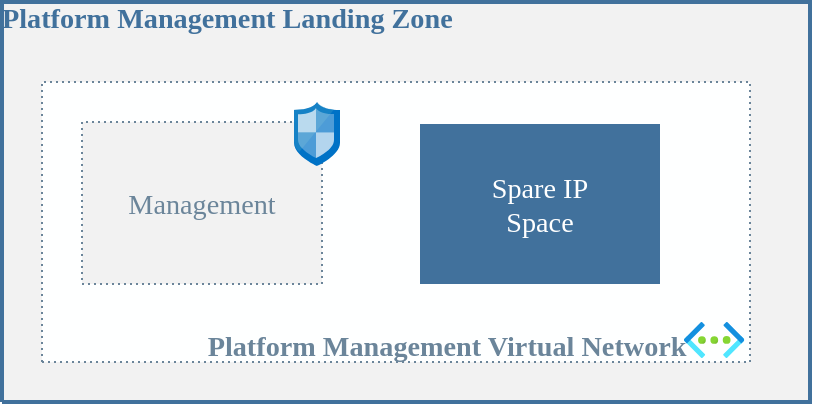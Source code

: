 <mxfile version="24.5.3" type="device">
  <diagram name="Page-1" id="JpocZTel5hPIe9Ioi9x_">
    <mxGraphModel dx="1674" dy="956" grid="0" gridSize="10" guides="1" tooltips="1" connect="1" arrows="1" fold="1" page="0" pageScale="1" pageWidth="850" pageHeight="1100" background="#ffffff" math="0" shadow="0">
      <root>
        <mxCell id="0" />
        <mxCell id="1" parent="0" />
        <UserObject label="&lt;div style=&quot;font-size: 1px&quot;&gt;&lt;p style=&quot;text-align:left;margin-left:0;margin-right:0;margin-top:0px;margin-bottom:0px;text-indent:0;vertical-align:top;direction:ltr;&quot;&gt;&lt;font style=&quot;font-size:14.11px;font-family:Segoe UI Semibold;color:#41719c;direction:ltr;letter-spacing:0px;line-height:120%;opacity:1&quot;&gt;&lt;b&gt;Platform Management Landing Zone&lt;br/&gt;&lt;/b&gt;&lt;/font&gt;&lt;/p&gt;&lt;/div&gt;" tags="Background" id="mpnpZi5hDwiWyhFOGW1A-1">
          <mxCell style="verticalAlign=top;align=left;overflow=width;vsdxID=10183;fillColor=#f2f2f2;gradientColor=none;shape=stencil(nZBLDoAgDERP0z3SIyjew0SURgSD+Lu9kMZoXLhwN9O+tukAlrNpJg1SzDH4QW/URgNYgZTkjA4UkwJUgGXng+6DX1zLfmoymdXo17xh5zmRJ6Q42BWCfc2oJfdAr+Yv+AP9Cb7OJ3H/2JG1HNGz/84klThPVCc=);strokeColor=#41719c;strokeWidth=2;points=[];labelBackgroundColor=none;rounded=0;html=1;whiteSpace=wrap;" parent="1" vertex="1">
            <mxGeometry x="82" y="245" width="404" height="200" as="geometry" />
          </mxCell>
        </UserObject>
        <UserObject label="&lt;div style=&quot;font-size: 1px&quot;&gt;&lt;p style=&quot;margin: 0px; text-indent: 0px; vertical-align: bottom; direction: ltr;&quot;&gt;&lt;font style=&quot;font-size:14.11px;font-family:Segoe UI Semibold;color:#6b859a;direction:ltr;letter-spacing:0px;line-height:120%;opacity:1&quot;&gt;&lt;b&gt;Platform Management Virtual Network&amp;nbsp; &amp;nbsp; &amp;nbsp; &amp;nbsp; &amp;nbsp;&lt;/b&gt;&lt;/font&gt;&lt;font style=&quot;font-size:14.11px;font-family:Segoe UI Semibold;color:#6b859a;direction:ltr;letter-spacing:0px;line-height:120%;opacity:1&quot;&gt;&lt;br&gt;&lt;/font&gt;&lt;/p&gt;&lt;/div&gt;" tags="Background" id="mpnpZi5hDwiWyhFOGW1A-2">
          <mxCell style="verticalAlign=bottom;align=right;overflow=width;vsdxID=10184;fillColor=#feffff;gradientColor=none;shape=stencil(nZBLDoAgDERP0z3SIyjew0SURgSD+Lu9kMZoXLhwN9O+tukAlrNpJg1SzDH4QW/URgNYgZTkjA4UkwJUgGXng+6DX1zLfmoymdXo17xh5zmRJ6Q42BWCfc2oJfdAr+Yv+AP9Cb7OJ3H/2JG1HNGz/84klThPVCc=);dashed=1;dashPattern=1.00 2.00;strokeColor=#6b859a;points=[];labelBackgroundColor=none;rounded=0;html=1;whiteSpace=wrap;" parent="1" vertex="1">
            <mxGeometry x="102" y="285" width="354" height="140" as="geometry" />
          </mxCell>
        </UserObject>
        <UserObject label="&lt;div style=&quot;font-size: 1px&quot;&gt;&lt;font style=&quot;font-size:14.11px;font-family:Segoe UI Semibold;color:#6b859a;direction:ltr;letter-spacing:0px;line-height:120%;opacity:1&quot;&gt;Management&lt;br/&gt;&lt;/font&gt;&lt;/div&gt;" tags="Background" id="mpnpZi5hDwiWyhFOGW1A-3">
          <mxCell style="verticalAlign=middle;align=center;overflow=width;vsdxID=10190;fillColor=#f2f2f2;gradientColor=none;shape=stencil(nZBLDoAgDERP0z3SIyjew0SURgSD+Lu9kMZoXLhwN9O+tukAlrNpJg1SzDH4QW/URgNYgZTkjA4UkwJUgGXng+6DX1zLfmoymdXo17xh5zmRJ6Q42BWCfc2oJfdAr+Yv+AP9Cb7OJ3H/2JG1HNGz/84klThPVCc=);dashed=1;dashPattern=1.00 2.00;strokeColor=#6b859a;points=[];labelBackgroundColor=none;rounded=0;html=1;whiteSpace=wrap;" parent="1" vertex="1">
            <mxGeometry x="122" y="305" width="120" height="81" as="geometry" />
          </mxCell>
        </UserObject>
        <UserObject label="&lt;div style=&quot;font-size: 1px&quot;&gt;&lt;font style=&quot;font-size:14.11px;font-family:Segoe UI Semibold;color:#ffffff;direction:ltr;letter-spacing:0px;line-height:120%;opacity:1&quot;&gt;Spare IP &lt;br/&gt;Space&lt;br/&gt;&lt;/font&gt;&lt;/div&gt;" tags="Background" id="mpnpZi5hDwiWyhFOGW1A-4">
          <mxCell style="verticalAlign=middle;align=center;overflow=width;vsdxID=10191;fillColor=#41719c;gradientColor=none;shape=stencil(nZBLDoAgDERP0z3SIyjew0SURgSD+Lu9kMZoXLhwN9O+tukAlrNpJg1SzDH4QW/URgNYgZTkjA4UkwJUgGXng+6DX1zLfmoymdXo17xh5zmRJ6Q42BWCfc2oJfdAr+Yv+AP9Cb7OJ3H/2JG1HNGz/84klThPVCc=);strokeColor=none;strokeWidth=2;points=[];labelBackgroundColor=none;rounded=0;html=1;whiteSpace=wrap;" parent="1" vertex="1">
            <mxGeometry x="291" y="306" width="120" height="80" as="geometry" />
          </mxCell>
        </UserObject>
        <UserObject label="" tags="Background" id="mpnpZi5hDwiWyhFOGW1A-5">
          <mxCell style="vsdxID=10192;fillColor=none;gradientColor=none;strokeColor=none;spacingTop=-3;spacingBottom=-3;spacingLeft=-3;spacingRight=-3;points=[];labelBackgroundColor=none;rounded=0;html=1;whiteSpace=wrap;" parent="1" vertex="1">
            <mxGeometry x="228" y="295" width="23" height="32" as="geometry" />
          </mxCell>
        </UserObject>
        <mxCell id="mpnpZi5hDwiWyhFOGW1A-6" style="vsdxID=10193;fillColor=none;gradientColor=none;strokeColor=none;spacingTop=-3;spacingBottom=-3;spacingLeft=-3;spacingRight=-3;points=[];labelBackgroundColor=none;rounded=0;html=1;whiteSpace=wrap;" parent="mpnpZi5hDwiWyhFOGW1A-5" vertex="1">
          <mxGeometry width="23" height="32" as="geometry" />
        </mxCell>
        <mxCell id="mpnpZi5hDwiWyhFOGW1A-7" style="vsdxID=10194;fillColor=#0072c6;gradientColor=none;shape=stencil(jVTLcoMwDPwaXzW2/MLnNPmPTEMKUxoyhLT07wu1GVvqhOZmSSvvWg8Lvbs1x2stUN7GoX+vv9rT2Aj9IhDbS1MP7TifhN4LvTv3Q/029PfLKdrX44JcTh/953LDFPMqC2iXLJTf0aMQJP56DjHh9T7EDBUB1oIKKSW5AriYIidMIJkQyU7mpFlYl+FHhJKySUplNChP2eY3GKSMjDAjEmnXXoqySFISp8HrLYVMoAsQDBMJzlCN3oK3VKNSgFRmJcG7LWa0EBxrBoKqtruh5D/9WAFPdiTfxwlWxkpD8Oy1kpH+KTPtScY/aCFXGQxYw4QWg7Eqy8NbjA+y8Sn3JI8QXRQq94nNmg95L89t18W1LuN8j2dX/AP0/gc=);strokeColor=none;strokeWidth=17;spacingTop=-3;spacingBottom=-3;spacingLeft=-3;spacingRight=-3;points=[];labelBackgroundColor=none;rounded=0;html=1;whiteSpace=wrap;" parent="mpnpZi5hDwiWyhFOGW1A-6" vertex="1">
          <mxGeometry width="23" height="32" as="geometry" />
        </mxCell>
        <mxCell id="mpnpZi5hDwiWyhFOGW1A-8" style="vsdxID=10195;fillColor=#3999c6;gradientColor=none;fillOpacity=40;strokeOpacity=40;shape=stencil(lZLRboMwDEW/Jq+WHYcQnrv2P6qWjmgMqpRu9O8HMqhJVjTtzdwc+14sK97dmuO1VhpvQ+g/6m9/HhrFb0pr3zV18MNUKd4r3l36UL+H/t6d5ft6nMm5+uy/5gmj9JUMZm7S+BDBIFSiHIRvfRfxhJjgZMBVMX66B5lPAlgD5eqwSERQkUijFqlwYIuFWqTFZ+TfBMfEhm/MUzpx9USwJvWkAtilvph6PomX60mXU7r1RzdCYhrQWbBZRjDZWiqGLCExkMlSIm5nZAakJKfDdVcvG/57I3/zU/E8yItvW7nn+D0/4EmS4+f9Dw==);strokeColor=none;strokeWidth=17;spacingTop=-3;spacingBottom=-3;spacingLeft=-3;spacingRight=-3;points=[];labelBackgroundColor=none;rounded=0;html=1;whiteSpace=wrap;" parent="mpnpZi5hDwiWyhFOGW1A-6" vertex="1">
          <mxGeometry width="20" height="25" as="geometry" />
        </mxCell>
        <mxCell id="mpnpZi5hDwiWyhFOGW1A-9" style="vsdxID=10196;fillColor=none;gradientColor=none;strokeColor=none;spacingTop=-3;spacingBottom=-3;spacingLeft=-3;spacingRight=-3;points=[];labelBackgroundColor=none;rounded=0;html=1;whiteSpace=wrap;" parent="mpnpZi5hDwiWyhFOGW1A-6" vertex="1">
          <mxGeometry x="2" y="3" width="18" height="25" as="geometry" />
        </mxCell>
        <mxCell id="mpnpZi5hDwiWyhFOGW1A-10" style="vsdxID=10197;fillColor=#FFFFFF;gradientColor=none;fillOpacity=30;strokeOpacity=30;shape=stencil(nZLRDoIwDEW/Zq/L1jpwz6j/QWTIIjIyQPHvZdkURtRE39q7096kuwSzrspbRYB1vTVnddNFXxHcEQDdVMrqfqoI7glmpbHqZM3QFL5vc0e66mKubsPo55ibAHZfdgcP1rr5CIKkabKEj4P1a3mMh3bDqRReGsFLkgoZoKAIpDwNEAYfoEmAgpIAlfjNWQBlInbfCopp7M4Zi81fwtN6JlbC2/PM9I+X/A+civlHS13XPhDL93UCJsmnB/cP);strokeColor=none;strokeWidth=17;spacingTop=-3;spacingBottom=-3;spacingLeft=-3;spacingRight=-3;points=[];labelBackgroundColor=none;rounded=0;html=1;whiteSpace=wrap;" parent="mpnpZi5hDwiWyhFOGW1A-9" vertex="1">
          <mxGeometry y="12" width="9" height="13" as="geometry" />
        </mxCell>
        <mxCell id="mpnpZi5hDwiWyhFOGW1A-11" style="vsdxID=10198;fillColor=#FFFFFF;gradientColor=none;fillOpacity=70;strokeOpacity=70;shape=stencil(vZNNDoIwEIVP023TdiiBNeI9iBRpREoqKNxemiGBNmokJu7mvX79mZcpgexWF50igt16ay7qocu+JnAgQui2Vlb3c0UgJ5BVxqqzNUNbou4KR7rqau7uhBH3Sea2CDah5Az1EdnTYBHmAc19nI0iMKbFSICmYmEgZBYjBpqI7bWNbjdPXHnUUUKj9D0uf6GD/vewH3PdlWqQaQSUSz9VLqiM/VSDTFfiZSv/S/T7PD1yLtaRrXTT4MRv18MRny38HpA/AQ==);strokeColor=none;strokeWidth=17;spacingTop=-3;spacingBottom=-3;spacingLeft=-3;spacingRight=-3;points=[];labelBackgroundColor=none;rounded=0;html=1;whiteSpace=wrap;" parent="mpnpZi5hDwiWyhFOGW1A-9" vertex="1">
          <mxGeometry width="18" height="25" as="geometry" />
        </mxCell>
        <mxCell id="mpnpZi5hDwiWyhFOGW1A-12" style="vsdxID=10199;fillColor=#FFFFFF;gradientColor=none;fillOpacity=30;strokeOpacity=30;shape=stencil(nVLbDoIwDP2avS6jAzaeUf+DyJBFZGSA4t/LLLeZSIxv7ek5W09bwtO2zBpFgLWdNVf10HlXEn4gALouldXdGBF+JDwtjFUXa/o6x7zJHNNFN3N3LwyoixMqY6cC9kQEQhrKN3JCwbm3qAiQEDAKYpLMULJAAyDEJoafDtyveun0X6XrTYPMay5gO9S5+BcZIhrBnm2ZUBb6tlfNYltIKoRvHSLf+3bk/MvM/V5/WNIYrCsudFXhhWzrnycxQnhO/PgC);strokeColor=none;strokeWidth=17;spacingTop=-3;spacingBottom=-3;spacingLeft=-3;spacingRight=-3;points=[];labelBackgroundColor=none;rounded=0;html=1;whiteSpace=wrap;" parent="mpnpZi5hDwiWyhFOGW1A-9" vertex="1">
          <mxGeometry x="9" width="9" height="12" as="geometry" />
        </mxCell>
        <mxCell id="mpnpZi5hDwiWyhFOGW1A-22" value="" style="image;aspect=fixed;html=1;points=[];align=center;fontSize=12;image=img/lib/azure2/networking/Virtual_Networks.svg;" parent="1" vertex="1">
          <mxGeometry x="423" y="405" width="30.15" height="18" as="geometry" />
        </mxCell>
      </root>
    </mxGraphModel>
  </diagram>
</mxfile>

